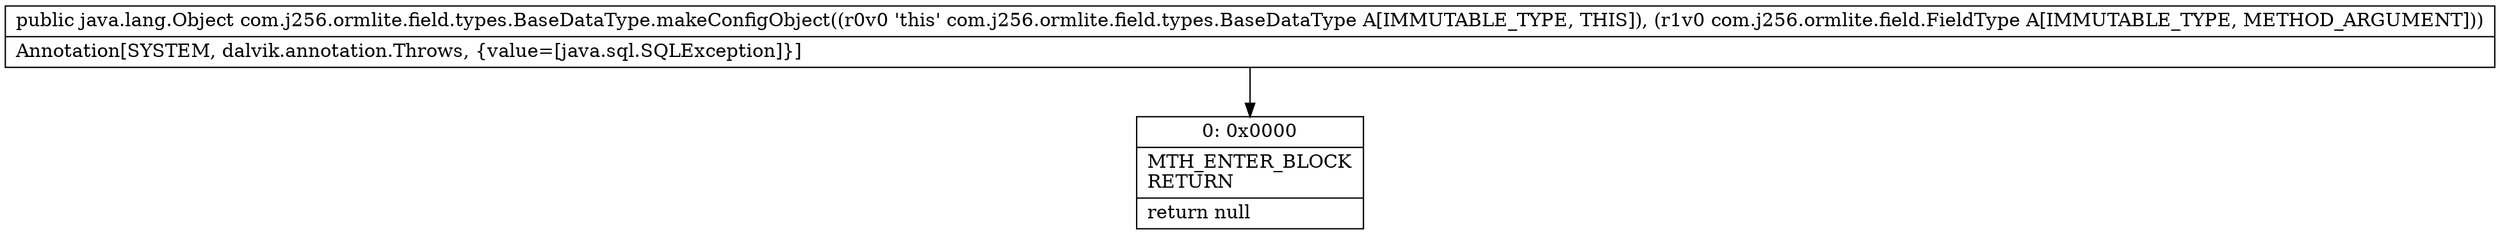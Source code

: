 digraph "CFG forcom.j256.ormlite.field.types.BaseDataType.makeConfigObject(Lcom\/j256\/ormlite\/field\/FieldType;)Ljava\/lang\/Object;" {
Node_0 [shape=record,label="{0\:\ 0x0000|MTH_ENTER_BLOCK\lRETURN\l|return null\l}"];
MethodNode[shape=record,label="{public java.lang.Object com.j256.ormlite.field.types.BaseDataType.makeConfigObject((r0v0 'this' com.j256.ormlite.field.types.BaseDataType A[IMMUTABLE_TYPE, THIS]), (r1v0 com.j256.ormlite.field.FieldType A[IMMUTABLE_TYPE, METHOD_ARGUMENT]))  | Annotation[SYSTEM, dalvik.annotation.Throws, \{value=[java.sql.SQLException]\}]\l}"];
MethodNode -> Node_0;
}

